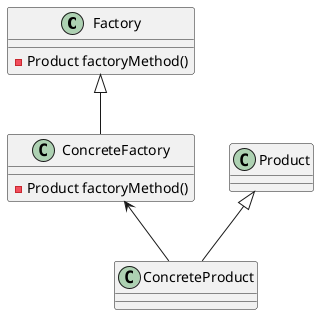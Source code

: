 @startuml
Factory <|-- ConcreteFactory
Product <|-- ConcreteProduct
ConcreteFactory <-- ConcreteProduct


class Factory{
    - Product factoryMethod()
}

class ConcreteFactory {
    - Product factoryMethod()
}

class Product{

}

class ConcreteProduct {

}
@enduml
